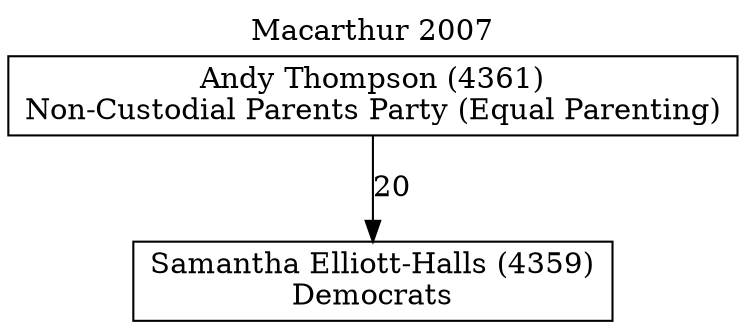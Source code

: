 // House preference flow
digraph "Samantha Elliott-Halls (4359)_Macarthur_2007" {
	graph [label="Macarthur 2007" labelloc=t mclimit=10]
	node [shape=box]
	"Samantha Elliott-Halls (4359)" [label="Samantha Elliott-Halls (4359)
Democrats"]
	"Andy Thompson (4361)" [label="Andy Thompson (4361)
Non-Custodial Parents Party (Equal Parenting)"]
	"Andy Thompson (4361)" -> "Samantha Elliott-Halls (4359)" [label=20]
}
